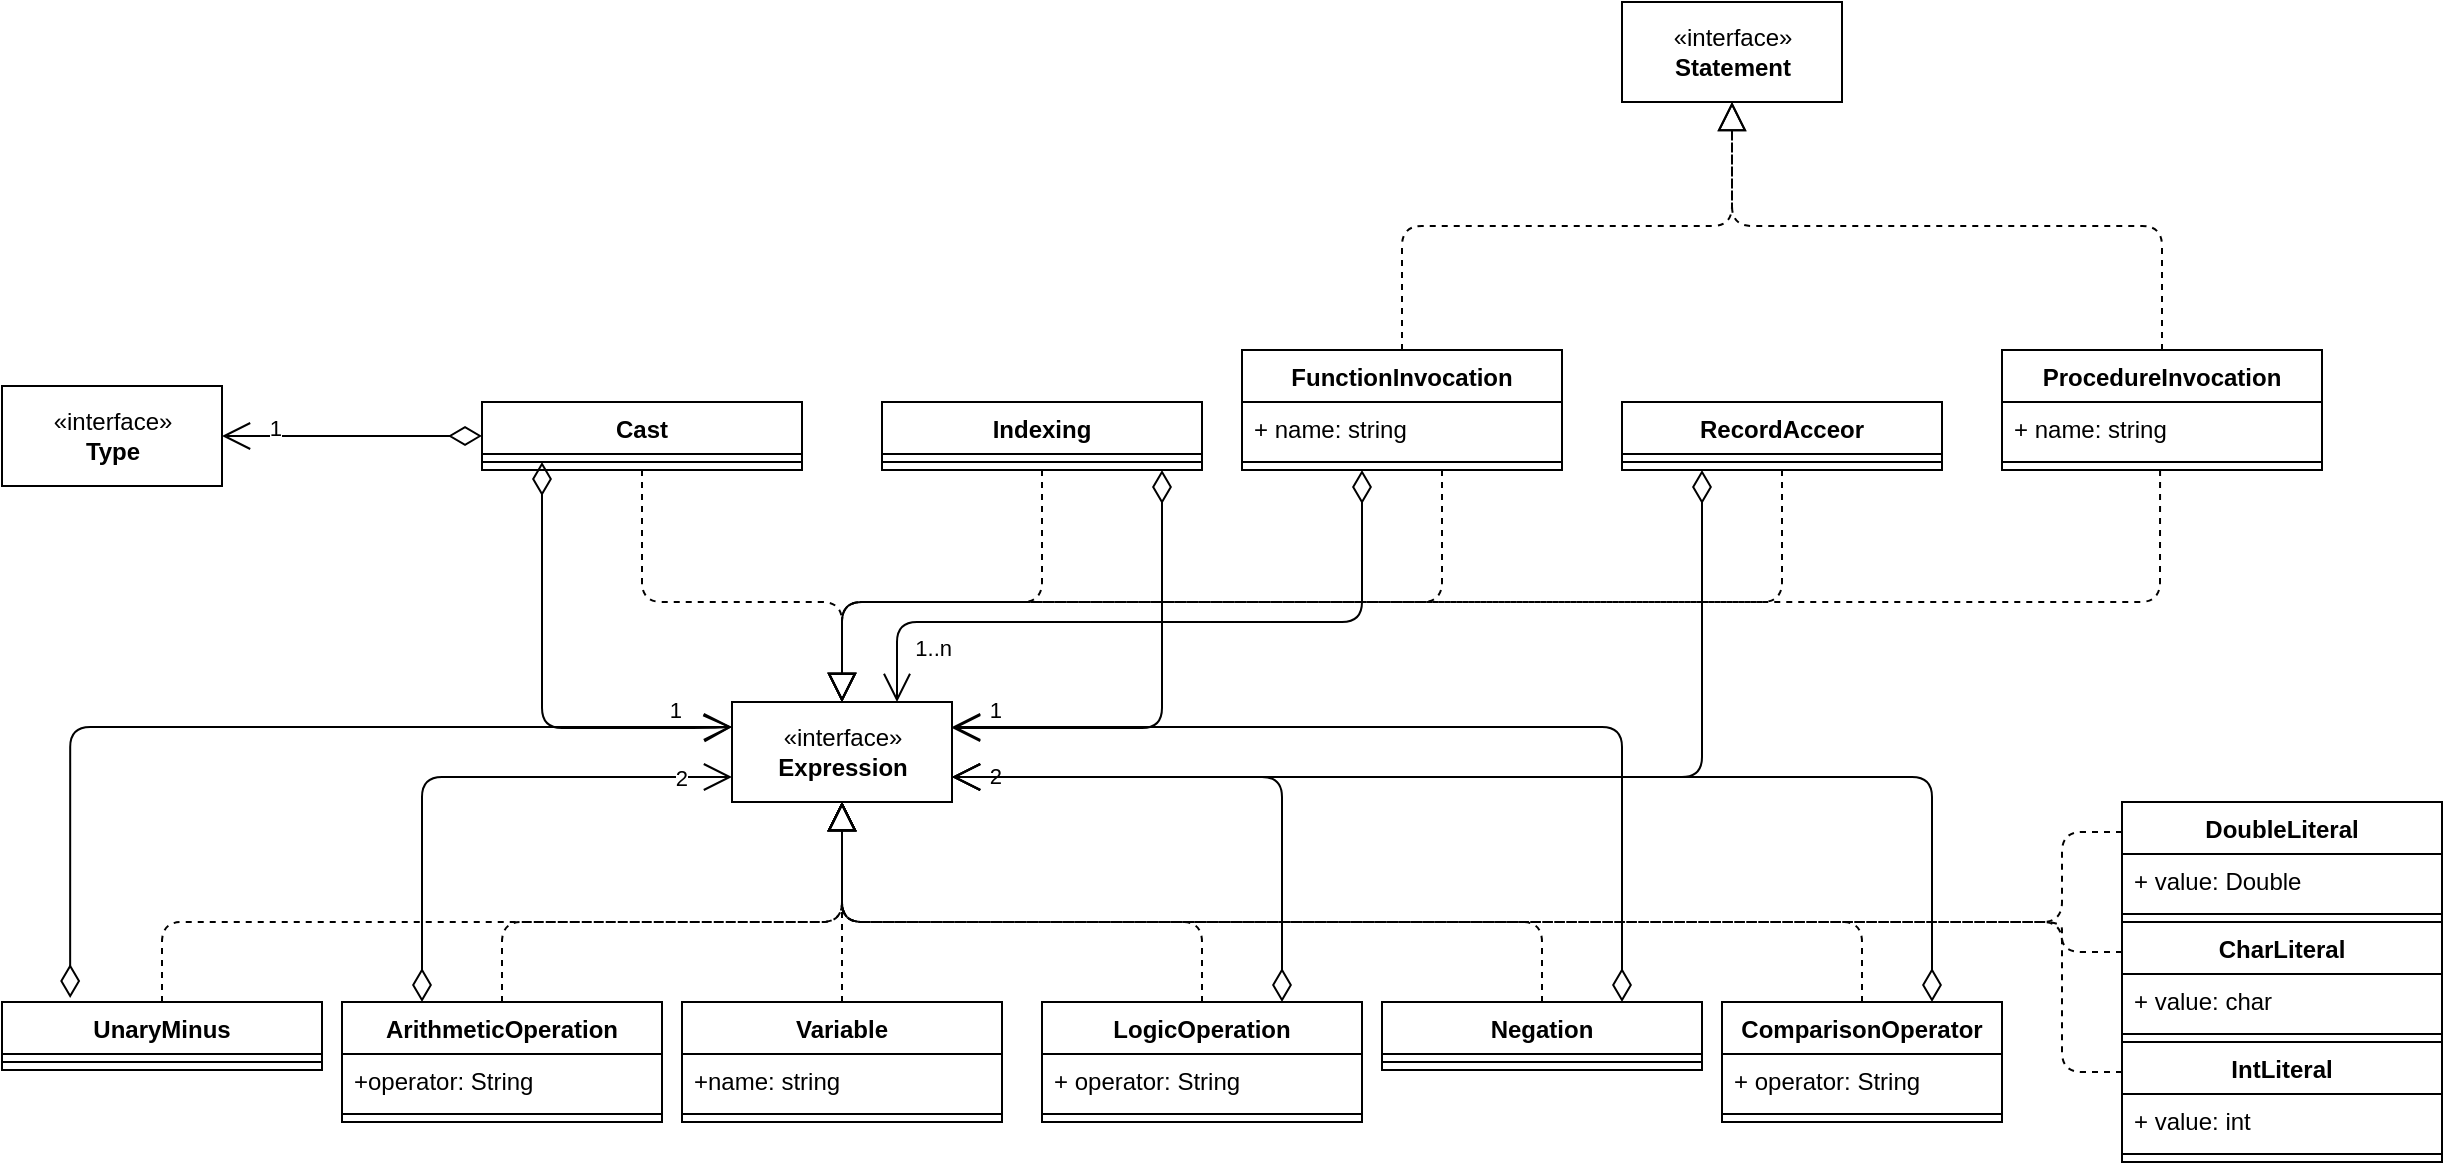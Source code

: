 <mxfile version="16.6.2" type="device"><diagram id="C5RBs43oDa-KdzZeNtuy" name="Page-1"><mxGraphModel dx="1865" dy="1733" grid="1" gridSize="10" guides="1" tooltips="1" connect="1" arrows="1" fold="1" page="1" pageScale="1" pageWidth="827" pageHeight="1169" math="0" shadow="0"><root><mxCell id="WIyWlLk6GJQsqaUBKTNV-0"/><mxCell id="WIyWlLk6GJQsqaUBKTNV-1" parent="WIyWlLk6GJQsqaUBKTNV-0"/><mxCell id="xL1u7Af5h9r503OtZPrn-3" value="Variable" style="swimlane;fontStyle=1;align=center;verticalAlign=top;childLayout=stackLayout;horizontal=1;startSize=26;horizontalStack=0;resizeParent=1;resizeParentMax=0;resizeLast=0;collapsible=1;marginBottom=0;" parent="WIyWlLk6GJQsqaUBKTNV-1" vertex="1"><mxGeometry x="260" y="340" width="160" height="60" as="geometry"/></mxCell><mxCell id="xL1u7Af5h9r503OtZPrn-4" value="+name: string&#xA;" style="text;strokeColor=none;fillColor=none;align=left;verticalAlign=top;spacingLeft=4;spacingRight=4;overflow=hidden;rotatable=0;points=[[0,0.5],[1,0.5]];portConstraint=eastwest;" parent="xL1u7Af5h9r503OtZPrn-3" vertex="1"><mxGeometry y="26" width="160" height="26" as="geometry"/></mxCell><mxCell id="xL1u7Af5h9r503OtZPrn-5" value="" style="line;strokeWidth=1;fillColor=none;align=left;verticalAlign=middle;spacingTop=-1;spacingLeft=3;spacingRight=3;rotatable=0;labelPosition=right;points=[];portConstraint=eastwest;" parent="xL1u7Af5h9r503OtZPrn-3" vertex="1"><mxGeometry y="52" width="160" height="8" as="geometry"/></mxCell><mxCell id="xL1u7Af5h9r503OtZPrn-7" value="IntLiteral" style="swimlane;fontStyle=1;align=center;verticalAlign=top;childLayout=stackLayout;horizontal=1;startSize=26;horizontalStack=0;resizeParent=1;resizeParentMax=0;resizeLast=0;collapsible=1;marginBottom=0;" parent="WIyWlLk6GJQsqaUBKTNV-1" vertex="1"><mxGeometry x="980" y="360" width="160" height="60" as="geometry"/></mxCell><mxCell id="xL1u7Af5h9r503OtZPrn-8" value="+ value: int&#xA;" style="text;strokeColor=none;fillColor=none;align=left;verticalAlign=top;spacingLeft=4;spacingRight=4;overflow=hidden;rotatable=0;points=[[0,0.5],[1,0.5]];portConstraint=eastwest;" parent="xL1u7Af5h9r503OtZPrn-7" vertex="1"><mxGeometry y="26" width="160" height="26" as="geometry"/></mxCell><mxCell id="xL1u7Af5h9r503OtZPrn-9" value="" style="line;strokeWidth=1;fillColor=none;align=left;verticalAlign=middle;spacingTop=-1;spacingLeft=3;spacingRight=3;rotatable=0;labelPosition=right;points=[];portConstraint=eastwest;" parent="xL1u7Af5h9r503OtZPrn-7" vertex="1"><mxGeometry y="52" width="160" height="8" as="geometry"/></mxCell><mxCell id="xL1u7Af5h9r503OtZPrn-11" value="ArithmeticOperation" style="swimlane;fontStyle=1;align=center;verticalAlign=top;childLayout=stackLayout;horizontal=1;startSize=26;horizontalStack=0;resizeParent=1;resizeParentMax=0;resizeLast=0;collapsible=1;marginBottom=0;" parent="WIyWlLk6GJQsqaUBKTNV-1" vertex="1"><mxGeometry x="90" y="340" width="160" height="60" as="geometry"/></mxCell><mxCell id="xL1u7Af5h9r503OtZPrn-12" value="+operator: String" style="text;strokeColor=none;fillColor=none;align=left;verticalAlign=top;spacingLeft=4;spacingRight=4;overflow=hidden;rotatable=0;points=[[0,0.5],[1,0.5]];portConstraint=eastwest;" parent="xL1u7Af5h9r503OtZPrn-11" vertex="1"><mxGeometry y="26" width="160" height="26" as="geometry"/></mxCell><mxCell id="xL1u7Af5h9r503OtZPrn-13" value="" style="line;strokeWidth=1;fillColor=none;align=left;verticalAlign=middle;spacingTop=-1;spacingLeft=3;spacingRight=3;rotatable=0;labelPosition=right;points=[];portConstraint=eastwest;" parent="xL1u7Af5h9r503OtZPrn-11" vertex="1"><mxGeometry y="52" width="160" height="8" as="geometry"/></mxCell><mxCell id="xL1u7Af5h9r503OtZPrn-16" value="«interface»&lt;br&gt;&lt;div&gt;&lt;b&gt;Expression&lt;/b&gt;&lt;/div&gt;" style="html=1;" parent="WIyWlLk6GJQsqaUBKTNV-1" vertex="1"><mxGeometry x="285" y="190" width="110" height="50" as="geometry"/></mxCell><mxCell id="xL1u7Af5h9r503OtZPrn-18" value="" style="endArrow=block;dashed=1;endFill=0;endSize=12;html=1;exitX=0.5;exitY=0;exitDx=0;exitDy=0;rounded=1;" parent="WIyWlLk6GJQsqaUBKTNV-1" source="xL1u7Af5h9r503OtZPrn-11" edge="1"><mxGeometry width="160" relative="1" as="geometry"><mxPoint x="250" y="480" as="sourcePoint"/><mxPoint x="340" y="240" as="targetPoint"/><Array as="points"><mxPoint x="170" y="300"/><mxPoint x="340" y="300"/></Array></mxGeometry></mxCell><mxCell id="xL1u7Af5h9r503OtZPrn-19" value="" style="endArrow=block;dashed=1;endFill=0;endSize=12;html=1;entryX=0.5;entryY=1;entryDx=0;entryDy=0;exitX=0.5;exitY=0;exitDx=0;exitDy=0;rounded=1;" parent="WIyWlLk6GJQsqaUBKTNV-1" source="xL1u7Af5h9r503OtZPrn-3" target="xL1u7Af5h9r503OtZPrn-16" edge="1"><mxGeometry width="160" relative="1" as="geometry"><mxPoint x="260" y="490" as="sourcePoint"/><mxPoint x="340" y="280" as="targetPoint"/></mxGeometry></mxCell><mxCell id="xL1u7Af5h9r503OtZPrn-27" value="UnaryMinus&#xA;" style="swimlane;fontStyle=1;align=center;verticalAlign=top;childLayout=stackLayout;horizontal=1;startSize=26;horizontalStack=0;resizeParent=1;resizeParentMax=0;resizeLast=0;collapsible=1;marginBottom=0;" parent="WIyWlLk6GJQsqaUBKTNV-1" vertex="1"><mxGeometry x="-80" y="340" width="160" height="34" as="geometry"/></mxCell><mxCell id="xL1u7Af5h9r503OtZPrn-29" value="" style="line;strokeWidth=1;fillColor=none;align=left;verticalAlign=middle;spacingTop=-1;spacingLeft=3;spacingRight=3;rotatable=0;labelPosition=right;points=[];portConstraint=eastwest;" parent="xL1u7Af5h9r503OtZPrn-27" vertex="1"><mxGeometry y="26" width="160" height="8" as="geometry"/></mxCell><mxCell id="xL1u7Af5h9r503OtZPrn-33" value="" style="endArrow=open;html=1;endSize=12;startArrow=diamondThin;startSize=14;startFill=0;edgeStyle=orthogonalEdgeStyle;entryX=0;entryY=0.25;entryDx=0;entryDy=0;exitX=0.213;exitY=-0.059;exitDx=0;exitDy=0;exitPerimeter=0;rounded=1;" parent="WIyWlLk6GJQsqaUBKTNV-1" source="xL1u7Af5h9r503OtZPrn-27" target="xL1u7Af5h9r503OtZPrn-16" edge="1"><mxGeometry relative="1" as="geometry"><mxPoint x="140" y="470" as="sourcePoint"/><mxPoint x="300" y="470" as="targetPoint"/><Array as="points"><mxPoint x="-46" y="203"/></Array></mxGeometry></mxCell><mxCell id="xL1u7Af5h9r503OtZPrn-35" value="1" style="edgeLabel;resizable=0;html=1;align=right;verticalAlign=top;" parent="xL1u7Af5h9r503OtZPrn-33" connectable="0" vertex="1"><mxGeometry x="1" relative="1" as="geometry"><mxPoint x="-25" y="-22" as="offset"/></mxGeometry></mxCell><mxCell id="xL1u7Af5h9r503OtZPrn-36" value="" style="endArrow=block;dashed=1;endFill=0;endSize=12;html=1;exitX=0.5;exitY=0;exitDx=0;exitDy=0;rounded=1;" parent="WIyWlLk6GJQsqaUBKTNV-1" source="xL1u7Af5h9r503OtZPrn-27" edge="1"><mxGeometry width="160" relative="1" as="geometry"><mxPoint x="140" y="260" as="sourcePoint"/><mxPoint x="340" y="240" as="targetPoint"/><Array as="points"><mxPoint y="300"/><mxPoint x="340" y="300"/></Array></mxGeometry></mxCell><mxCell id="r8-8H4Z4iRaG8STCAwNs-1" value="" style="endArrow=open;html=1;endSize=12;startArrow=diamondThin;startSize=14;startFill=0;edgeStyle=orthogonalEdgeStyle;entryX=0;entryY=0.75;entryDx=0;entryDy=0;exitX=0.25;exitY=0;exitDx=0;exitDy=0;rounded=1;" parent="WIyWlLk6GJQsqaUBKTNV-1" source="xL1u7Af5h9r503OtZPrn-11" target="xL1u7Af5h9r503OtZPrn-16" edge="1"><mxGeometry relative="1" as="geometry"><mxPoint x="-35.92" y="347.994" as="sourcePoint"/><mxPoint x="295" y="212.5" as="targetPoint"/><Array as="points"><mxPoint x="130" y="228"/></Array></mxGeometry></mxCell><mxCell id="r8-8H4Z4iRaG8STCAwNs-2" value="2" style="edgeLabel;resizable=0;html=1;align=right;verticalAlign=top;" parent="r8-8H4Z4iRaG8STCAwNs-1" connectable="0" vertex="1"><mxGeometry x="1" relative="1" as="geometry"><mxPoint x="-22" y="-13" as="offset"/></mxGeometry></mxCell><mxCell id="r8-8H4Z4iRaG8STCAwNs-3" value="LogicOperation" style="swimlane;fontStyle=1;align=center;verticalAlign=top;childLayout=stackLayout;horizontal=1;startSize=26;horizontalStack=0;resizeParent=1;resizeParentMax=0;resizeLast=0;collapsible=1;marginBottom=0;" parent="WIyWlLk6GJQsqaUBKTNV-1" vertex="1"><mxGeometry x="440" y="340" width="160" height="60" as="geometry"/></mxCell><mxCell id="r8-8H4Z4iRaG8STCAwNs-4" value="+ operator: String" style="text;strokeColor=none;fillColor=none;align=left;verticalAlign=top;spacingLeft=4;spacingRight=4;overflow=hidden;rotatable=0;points=[[0,0.5],[1,0.5]];portConstraint=eastwest;" parent="r8-8H4Z4iRaG8STCAwNs-3" vertex="1"><mxGeometry y="26" width="160" height="26" as="geometry"/></mxCell><mxCell id="r8-8H4Z4iRaG8STCAwNs-5" value="" style="line;strokeWidth=1;fillColor=none;align=left;verticalAlign=middle;spacingTop=-1;spacingLeft=3;spacingRight=3;rotatable=0;labelPosition=right;points=[];portConstraint=eastwest;" parent="r8-8H4Z4iRaG8STCAwNs-3" vertex="1"><mxGeometry y="52" width="160" height="8" as="geometry"/></mxCell><mxCell id="r8-8H4Z4iRaG8STCAwNs-7" value="Negation" style="swimlane;fontStyle=1;align=center;verticalAlign=top;childLayout=stackLayout;horizontal=1;startSize=26;horizontalStack=0;resizeParent=1;resizeParentMax=0;resizeLast=0;collapsible=1;marginBottom=0;" parent="WIyWlLk6GJQsqaUBKTNV-1" vertex="1"><mxGeometry x="610" y="340" width="160" height="34" as="geometry"/></mxCell><mxCell id="r8-8H4Z4iRaG8STCAwNs-9" value="" style="line;strokeWidth=1;fillColor=none;align=left;verticalAlign=middle;spacingTop=-1;spacingLeft=3;spacingRight=3;rotatable=0;labelPosition=right;points=[];portConstraint=eastwest;" parent="r8-8H4Z4iRaG8STCAwNs-7" vertex="1"><mxGeometry y="26" width="160" height="8" as="geometry"/></mxCell><mxCell id="r8-8H4Z4iRaG8STCAwNs-11" value="" style="endArrow=block;dashed=1;endFill=0;endSize=12;html=1;exitX=0.5;exitY=0;exitDx=0;exitDy=0;rounded=1;" parent="WIyWlLk6GJQsqaUBKTNV-1" source="r8-8H4Z4iRaG8STCAwNs-3" edge="1"><mxGeometry width="160" relative="1" as="geometry"><mxPoint x="340" y="330" as="sourcePoint"/><mxPoint x="340" y="240" as="targetPoint"/><Array as="points"><mxPoint x="520" y="300"/><mxPoint x="340" y="300"/></Array></mxGeometry></mxCell><mxCell id="r8-8H4Z4iRaG8STCAwNs-12" value="" style="endArrow=block;dashed=1;endFill=0;endSize=12;html=1;entryX=0.5;entryY=1;entryDx=0;entryDy=0;exitX=0.5;exitY=0;exitDx=0;exitDy=0;rounded=1;" parent="WIyWlLk6GJQsqaUBKTNV-1" source="r8-8H4Z4iRaG8STCAwNs-7" target="xL1u7Af5h9r503OtZPrn-16" edge="1"><mxGeometry width="160" relative="1" as="geometry"><mxPoint x="340" y="330" as="sourcePoint"/><mxPoint x="500" y="330" as="targetPoint"/><Array as="points"><mxPoint x="690" y="300"/><mxPoint x="340" y="300"/></Array></mxGeometry></mxCell><mxCell id="r8-8H4Z4iRaG8STCAwNs-13" value="" style="endArrow=open;html=1;endSize=12;startArrow=diamondThin;startSize=14;startFill=0;edgeStyle=orthogonalEdgeStyle;entryX=1;entryY=0.75;entryDx=0;entryDy=0;exitX=0.75;exitY=0;exitDx=0;exitDy=0;rounded=1;" parent="WIyWlLk6GJQsqaUBKTNV-1" source="r8-8H4Z4iRaG8STCAwNs-3" target="xL1u7Af5h9r503OtZPrn-16" edge="1"><mxGeometry relative="1" as="geometry"><mxPoint x="140" y="350" as="sourcePoint"/><mxPoint x="295" y="237.5" as="targetPoint"/><Array as="points"><mxPoint x="560" y="228"/></Array></mxGeometry></mxCell><mxCell id="r8-8H4Z4iRaG8STCAwNs-14" value="2" style="edgeLabel;resizable=0;html=1;align=right;verticalAlign=top;" parent="r8-8H4Z4iRaG8STCAwNs-13" connectable="0" vertex="1"><mxGeometry x="1" relative="1" as="geometry"><mxPoint x="25" y="-14" as="offset"/></mxGeometry></mxCell><mxCell id="r8-8H4Z4iRaG8STCAwNs-15" value="" style="endArrow=open;html=1;endSize=12;startArrow=diamondThin;startSize=14;startFill=0;edgeStyle=orthogonalEdgeStyle;entryX=1;entryY=0.25;entryDx=0;entryDy=0;exitX=0.75;exitY=0;exitDx=0;exitDy=0;rounded=1;" parent="WIyWlLk6GJQsqaUBKTNV-1" source="r8-8H4Z4iRaG8STCAwNs-7" target="xL1u7Af5h9r503OtZPrn-16" edge="1"><mxGeometry relative="1" as="geometry"><mxPoint x="-35.92" y="347.994" as="sourcePoint"/><mxPoint x="295" y="212.5" as="targetPoint"/><Array as="points"><mxPoint x="730" y="203"/></Array></mxGeometry></mxCell><mxCell id="r8-8H4Z4iRaG8STCAwNs-16" value="1" style="edgeLabel;resizable=0;html=1;align=right;verticalAlign=top;" parent="r8-8H4Z4iRaG8STCAwNs-15" connectable="0" vertex="1"><mxGeometry x="1" relative="1" as="geometry"><mxPoint x="25" y="-22" as="offset"/></mxGeometry></mxCell><mxCell id="oew-_MzWVDVJuDiaFAPV-8" value="Cast" style="swimlane;fontStyle=1;align=center;verticalAlign=top;childLayout=stackLayout;horizontal=1;startSize=26;horizontalStack=0;resizeParent=1;resizeParentMax=0;resizeLast=0;collapsible=1;marginBottom=0;" parent="WIyWlLk6GJQsqaUBKTNV-1" vertex="1"><mxGeometry x="160" y="40" width="160" height="34" as="geometry"/></mxCell><mxCell id="oew-_MzWVDVJuDiaFAPV-10" value="" style="line;strokeWidth=1;fillColor=none;align=left;verticalAlign=middle;spacingTop=-1;spacingLeft=3;spacingRight=3;rotatable=0;labelPosition=right;points=[];portConstraint=eastwest;" parent="oew-_MzWVDVJuDiaFAPV-8" vertex="1"><mxGeometry y="26" width="160" height="8" as="geometry"/></mxCell><mxCell id="oew-_MzWVDVJuDiaFAPV-12" value="Indexing" style="swimlane;fontStyle=1;align=center;verticalAlign=top;childLayout=stackLayout;horizontal=1;startSize=26;horizontalStack=0;resizeParent=1;resizeParentMax=0;resizeLast=0;collapsible=1;marginBottom=0;" parent="WIyWlLk6GJQsqaUBKTNV-1" vertex="1"><mxGeometry x="360" y="40" width="160" height="34" as="geometry"/></mxCell><mxCell id="oew-_MzWVDVJuDiaFAPV-14" value="" style="line;strokeWidth=1;fillColor=none;align=left;verticalAlign=middle;spacingTop=-1;spacingLeft=3;spacingRight=3;rotatable=0;labelPosition=right;points=[];portConstraint=eastwest;" parent="oew-_MzWVDVJuDiaFAPV-12" vertex="1"><mxGeometry y="26" width="160" height="8" as="geometry"/></mxCell><mxCell id="oew-_MzWVDVJuDiaFAPV-16" value="" style="endArrow=block;dashed=1;endFill=0;endSize=12;html=1;rounded=1;entryX=0.5;entryY=0;entryDx=0;entryDy=0;exitX=0.5;exitY=1;exitDx=0;exitDy=0;" parent="WIyWlLk6GJQsqaUBKTNV-1" source="oew-_MzWVDVJuDiaFAPV-8" target="xL1u7Af5h9r503OtZPrn-16" edge="1"><mxGeometry width="160" relative="1" as="geometry"><mxPoint x="340" y="290" as="sourcePoint"/><mxPoint x="500" y="290" as="targetPoint"/><Array as="points"><mxPoint x="240" y="140"/><mxPoint x="340" y="140"/></Array></mxGeometry></mxCell><mxCell id="oew-_MzWVDVJuDiaFAPV-17" value="" style="endArrow=block;dashed=1;endFill=0;endSize=12;html=1;rounded=1;entryX=0.5;entryY=0;entryDx=0;entryDy=0;exitX=0.5;exitY=1;exitDx=0;exitDy=0;" parent="WIyWlLk6GJQsqaUBKTNV-1" source="oew-_MzWVDVJuDiaFAPV-12" target="xL1u7Af5h9r503OtZPrn-16" edge="1"><mxGeometry width="160" relative="1" as="geometry"><mxPoint x="250" y="84" as="sourcePoint"/><mxPoint x="350" y="200" as="targetPoint"/><Array as="points"><mxPoint x="440" y="140"/><mxPoint x="340" y="140"/></Array></mxGeometry></mxCell><mxCell id="oew-_MzWVDVJuDiaFAPV-18" value="" style="endArrow=open;html=1;endSize=12;startArrow=diamondThin;startSize=14;startFill=0;edgeStyle=orthogonalEdgeStyle;rounded=1;entryX=0;entryY=0.25;entryDx=0;entryDy=0;" parent="WIyWlLk6GJQsqaUBKTNV-1" target="xL1u7Af5h9r503OtZPrn-16" edge="1"><mxGeometry relative="1" as="geometry"><mxPoint x="190" y="70" as="sourcePoint"/><mxPoint x="500" y="290" as="targetPoint"/><Array as="points"><mxPoint x="190" y="203"/><mxPoint x="275" y="203"/></Array></mxGeometry></mxCell><mxCell id="Ejt2beET1xlfPk8eXHFG-0" value="«interface»&lt;br&gt;&lt;b&gt;Type&lt;/b&gt;" style="html=1;" parent="WIyWlLk6GJQsqaUBKTNV-1" vertex="1"><mxGeometry x="-80" y="32" width="110" height="50" as="geometry"/></mxCell><mxCell id="Ejt2beET1xlfPk8eXHFG-1" value="" style="endArrow=open;html=1;endSize=12;startArrow=diamondThin;startSize=14;startFill=0;edgeStyle=orthogonalEdgeStyle;rounded=1;entryX=1;entryY=0.5;entryDx=0;entryDy=0;exitX=0;exitY=0.5;exitDx=0;exitDy=0;" parent="WIyWlLk6GJQsqaUBKTNV-1" source="oew-_MzWVDVJuDiaFAPV-8" target="Ejt2beET1xlfPk8eXHFG-0" edge="1"><mxGeometry relative="1" as="geometry"><mxPoint x="470" y="290" as="sourcePoint"/><mxPoint x="630" y="290" as="targetPoint"/><Array as="points"><mxPoint x="140" y="57"/><mxPoint x="140" y="57"/></Array></mxGeometry></mxCell><mxCell id="Ejt2beET1xlfPk8eXHFG-3" value="1" style="edgeLabel;resizable=0;html=1;align=right;verticalAlign=top;" parent="Ejt2beET1xlfPk8eXHFG-1" connectable="0" vertex="1"><mxGeometry x="1" relative="1" as="geometry"><mxPoint x="30" y="-17" as="offset"/></mxGeometry></mxCell><mxCell id="xtFBqtMyr5h_ZtkGj_UC-4" value="" style="endArrow=block;dashed=1;endFill=0;endSize=12;html=1;rounded=1;exitX=0.5;exitY=1;exitDx=0;exitDy=0;" parent="WIyWlLk6GJQsqaUBKTNV-1" edge="1"><mxGeometry width="160" relative="1" as="geometry"><mxPoint x="640" y="74" as="sourcePoint"/><mxPoint x="340" y="190" as="targetPoint"/><Array as="points"><mxPoint x="640" y="140"/><mxPoint x="340" y="140"/></Array></mxGeometry></mxCell><mxCell id="xtFBqtMyr5h_ZtkGj_UC-5" value="" style="endArrow=open;html=1;endSize=12;startArrow=diamondThin;startSize=14;startFill=0;edgeStyle=orthogonalEdgeStyle;rounded=1;entryX=0.75;entryY=0;entryDx=0;entryDy=0;exitX=0.25;exitY=1;exitDx=0;exitDy=0;" parent="WIyWlLk6GJQsqaUBKTNV-1" target="xL1u7Af5h9r503OtZPrn-16" edge="1"><mxGeometry relative="1" as="geometry"><mxPoint x="600" y="74" as="sourcePoint"/><mxPoint x="322.5" y="200" as="targetPoint"/><Array as="points"><mxPoint x="600" y="150"/><mxPoint x="368" y="150"/></Array></mxGeometry></mxCell><mxCell id="xtFBqtMyr5h_ZtkGj_UC-6" value="1..n" style="edgeLabel;resizable=0;html=1;align=right;verticalAlign=top;" parent="xtFBqtMyr5h_ZtkGj_UC-5" connectable="0" vertex="1"><mxGeometry x="1" relative="1" as="geometry"><mxPoint x="28" y="-40" as="offset"/></mxGeometry></mxCell><mxCell id="TEkYNDoxnSlp-H3mgl7C-0" value="RecordAcceor" style="swimlane;fontStyle=1;align=center;verticalAlign=top;childLayout=stackLayout;horizontal=1;startSize=26;horizontalStack=0;resizeParent=1;resizeParentMax=0;resizeLast=0;collapsible=1;marginBottom=0;" parent="WIyWlLk6GJQsqaUBKTNV-1" vertex="1"><mxGeometry x="730" y="40" width="160" height="34" as="geometry"/></mxCell><mxCell id="TEkYNDoxnSlp-H3mgl7C-2" value="" style="line;strokeWidth=1;fillColor=none;align=left;verticalAlign=middle;spacingTop=-1;spacingLeft=3;spacingRight=3;rotatable=0;labelPosition=right;points=[];portConstraint=eastwest;" parent="TEkYNDoxnSlp-H3mgl7C-0" vertex="1"><mxGeometry y="26" width="160" height="8" as="geometry"/></mxCell><mxCell id="TEkYNDoxnSlp-H3mgl7C-4" value="" style="endArrow=open;html=1;endSize=12;startArrow=diamondThin;startSize=14;startFill=0;edgeStyle=orthogonalEdgeStyle;rounded=1;entryX=1;entryY=0.75;entryDx=0;entryDy=0;exitX=0.25;exitY=1;exitDx=0;exitDy=0;" parent="WIyWlLk6GJQsqaUBKTNV-1" source="TEkYNDoxnSlp-H3mgl7C-0" target="xL1u7Af5h9r503OtZPrn-16" edge="1"><mxGeometry relative="1" as="geometry"><mxPoint x="610" y="84" as="sourcePoint"/><mxPoint x="377.5" y="200" as="targetPoint"/><Array as="points"><mxPoint x="770" y="228"/></Array></mxGeometry></mxCell><mxCell id="TEkYNDoxnSlp-H3mgl7C-6" value="" style="endArrow=block;dashed=1;endFill=0;endSize=12;html=1;rounded=1;exitX=0.5;exitY=1;exitDx=0;exitDy=0;" parent="WIyWlLk6GJQsqaUBKTNV-1" source="TEkYNDoxnSlp-H3mgl7C-0" edge="1"><mxGeometry width="160" relative="1" as="geometry"><mxPoint x="650" y="84" as="sourcePoint"/><mxPoint x="340" y="190" as="targetPoint"/><Array as="points"><mxPoint x="810" y="140"/><mxPoint x="340" y="140"/></Array></mxGeometry></mxCell><mxCell id="RX1f9p8_NOGL7EHeb1_R-0" value="ProcedureInvocation" style="swimlane;fontStyle=1;align=center;verticalAlign=top;childLayout=stackLayout;horizontal=1;startSize=26;horizontalStack=0;resizeParent=1;resizeParentMax=0;resizeLast=0;collapsible=1;marginBottom=0;" parent="WIyWlLk6GJQsqaUBKTNV-1" vertex="1"><mxGeometry x="920" y="14" width="160" height="60" as="geometry"/></mxCell><mxCell id="RX1f9p8_NOGL7EHeb1_R-1" value="+ name: string" style="text;strokeColor=none;fillColor=none;align=left;verticalAlign=top;spacingLeft=4;spacingRight=4;overflow=hidden;rotatable=0;points=[[0,0.5],[1,0.5]];portConstraint=eastwest;" parent="RX1f9p8_NOGL7EHeb1_R-0" vertex="1"><mxGeometry y="26" width="160" height="26" as="geometry"/></mxCell><mxCell id="RX1f9p8_NOGL7EHeb1_R-2" value="" style="line;strokeWidth=1;fillColor=none;align=left;verticalAlign=middle;spacingTop=-1;spacingLeft=3;spacingRight=3;rotatable=0;labelPosition=right;points=[];portConstraint=eastwest;" parent="RX1f9p8_NOGL7EHeb1_R-0" vertex="1"><mxGeometry y="52" width="160" height="8" as="geometry"/></mxCell><mxCell id="RX1f9p8_NOGL7EHeb1_R-4" value="FunctionInvocation" style="swimlane;fontStyle=1;align=center;verticalAlign=top;childLayout=stackLayout;horizontal=1;startSize=26;horizontalStack=0;resizeParent=1;resizeParentMax=0;resizeLast=0;collapsible=1;marginBottom=0;" parent="WIyWlLk6GJQsqaUBKTNV-1" vertex="1"><mxGeometry x="540" y="14" width="160" height="60" as="geometry"/></mxCell><mxCell id="RX1f9p8_NOGL7EHeb1_R-5" value="+ name: string" style="text;strokeColor=none;fillColor=none;align=left;verticalAlign=top;spacingLeft=4;spacingRight=4;overflow=hidden;rotatable=0;points=[[0,0.5],[1,0.5]];portConstraint=eastwest;" parent="RX1f9p8_NOGL7EHeb1_R-4" vertex="1"><mxGeometry y="26" width="160" height="26" as="geometry"/></mxCell><mxCell id="RX1f9p8_NOGL7EHeb1_R-6" value="" style="line;strokeWidth=1;fillColor=none;align=left;verticalAlign=middle;spacingTop=-1;spacingLeft=3;spacingRight=3;rotatable=0;labelPosition=right;points=[];portConstraint=eastwest;" parent="RX1f9p8_NOGL7EHeb1_R-4" vertex="1"><mxGeometry y="52" width="160" height="8" as="geometry"/></mxCell><mxCell id="RX1f9p8_NOGL7EHeb1_R-7" value="" style="endArrow=block;dashed=1;endFill=0;endSize=12;html=1;rounded=1;exitX=0.494;exitY=1;exitDx=0;exitDy=0;exitPerimeter=0;entryX=0.5;entryY=0;entryDx=0;entryDy=0;" parent="WIyWlLk6GJQsqaUBKTNV-1" source="RX1f9p8_NOGL7EHeb1_R-2" target="xL1u7Af5h9r503OtZPrn-16" edge="1"><mxGeometry width="160" relative="1" as="geometry"><mxPoint x="820" y="84" as="sourcePoint"/><mxPoint x="350" y="200" as="targetPoint"/><Array as="points"><mxPoint x="999" y="140"/><mxPoint x="340" y="140"/></Array></mxGeometry></mxCell><mxCell id="RX1f9p8_NOGL7EHeb1_R-12" value="«interface»&lt;br&gt;&lt;div&gt;&lt;b&gt;Statement&lt;/b&gt;&lt;/div&gt;" style="html=1;" parent="WIyWlLk6GJQsqaUBKTNV-1" vertex="1"><mxGeometry x="730" y="-160" width="110" height="50" as="geometry"/></mxCell><mxCell id="RX1f9p8_NOGL7EHeb1_R-13" value="" style="endArrow=block;dashed=1;endFill=0;endSize=12;html=1;rounded=1;edgeStyle=orthogonalEdgeStyle;entryX=0.5;entryY=1;entryDx=0;entryDy=0;exitX=0.5;exitY=0;exitDx=0;exitDy=0;" parent="WIyWlLk6GJQsqaUBKTNV-1" source="RX1f9p8_NOGL7EHeb1_R-4" target="RX1f9p8_NOGL7EHeb1_R-12" edge="1"><mxGeometry width="160" relative="1" as="geometry"><mxPoint x="540" y="210" as="sourcePoint"/><mxPoint x="700" y="210" as="targetPoint"/></mxGeometry></mxCell><mxCell id="RX1f9p8_NOGL7EHeb1_R-14" value="" style="endArrow=block;dashed=1;endFill=0;endSize=12;html=1;rounded=1;edgeStyle=orthogonalEdgeStyle;entryX=0.5;entryY=1;entryDx=0;entryDy=0;exitX=0.5;exitY=0;exitDx=0;exitDy=0;" parent="WIyWlLk6GJQsqaUBKTNV-1" source="RX1f9p8_NOGL7EHeb1_R-0" target="RX1f9p8_NOGL7EHeb1_R-12" edge="1"><mxGeometry width="160" relative="1" as="geometry"><mxPoint x="630" y="24" as="sourcePoint"/><mxPoint x="795" y="-100" as="targetPoint"/></mxGeometry></mxCell><mxCell id="RX1f9p8_NOGL7EHeb1_R-15" value="" style="endArrow=open;html=1;endSize=12;startArrow=diamondThin;startSize=14;startFill=0;edgeStyle=orthogonalEdgeStyle;rounded=1;entryX=1;entryY=0.25;entryDx=0;entryDy=0;" parent="WIyWlLk6GJQsqaUBKTNV-1" source="oew-_MzWVDVJuDiaFAPV-12" target="xL1u7Af5h9r503OtZPrn-16" edge="1"><mxGeometry x="-0.375" y="-40" relative="1" as="geometry"><mxPoint x="500" y="80" as="sourcePoint"/><mxPoint x="420" y="215" as="targetPoint"/><Array as="points"><mxPoint x="500" y="203"/><mxPoint x="395" y="203"/></Array><mxPoint as="offset"/></mxGeometry></mxCell><mxCell id="RX1f9p8_NOGL7EHeb1_R-18" value="CharLiteral" style="swimlane;fontStyle=1;align=center;verticalAlign=top;childLayout=stackLayout;horizontal=1;startSize=26;horizontalStack=0;resizeParent=1;resizeParentMax=0;resizeLast=0;collapsible=1;marginBottom=0;" parent="WIyWlLk6GJQsqaUBKTNV-1" vertex="1"><mxGeometry x="980" y="300" width="160" height="60" as="geometry"/></mxCell><mxCell id="RX1f9p8_NOGL7EHeb1_R-19" value="+ value: char" style="text;strokeColor=none;fillColor=none;align=left;verticalAlign=top;spacingLeft=4;spacingRight=4;overflow=hidden;rotatable=0;points=[[0,0.5],[1,0.5]];portConstraint=eastwest;" parent="RX1f9p8_NOGL7EHeb1_R-18" vertex="1"><mxGeometry y="26" width="160" height="26" as="geometry"/></mxCell><mxCell id="RX1f9p8_NOGL7EHeb1_R-20" value="" style="line;strokeWidth=1;fillColor=none;align=left;verticalAlign=middle;spacingTop=-1;spacingLeft=3;spacingRight=3;rotatable=0;labelPosition=right;points=[];portConstraint=eastwest;" parent="RX1f9p8_NOGL7EHeb1_R-18" vertex="1"><mxGeometry y="52" width="160" height="8" as="geometry"/></mxCell><mxCell id="RX1f9p8_NOGL7EHeb1_R-22" value="DoubleLiteral" style="swimlane;fontStyle=1;align=center;verticalAlign=top;childLayout=stackLayout;horizontal=1;startSize=26;horizontalStack=0;resizeParent=1;resizeParentMax=0;resizeLast=0;collapsible=1;marginBottom=0;" parent="WIyWlLk6GJQsqaUBKTNV-1" vertex="1"><mxGeometry x="980" y="240" width="160" height="60" as="geometry"/></mxCell><mxCell id="RX1f9p8_NOGL7EHeb1_R-23" value="+ value: Double" style="text;strokeColor=none;fillColor=none;align=left;verticalAlign=top;spacingLeft=4;spacingRight=4;overflow=hidden;rotatable=0;points=[[0,0.5],[1,0.5]];portConstraint=eastwest;" parent="RX1f9p8_NOGL7EHeb1_R-22" vertex="1"><mxGeometry y="26" width="160" height="26" as="geometry"/></mxCell><mxCell id="RX1f9p8_NOGL7EHeb1_R-24" value="" style="line;strokeWidth=1;fillColor=none;align=left;verticalAlign=middle;spacingTop=-1;spacingLeft=3;spacingRight=3;rotatable=0;labelPosition=right;points=[];portConstraint=eastwest;" parent="RX1f9p8_NOGL7EHeb1_R-22" vertex="1"><mxGeometry y="52" width="160" height="8" as="geometry"/></mxCell><mxCell id="RX1f9p8_NOGL7EHeb1_R-26" value="" style="endArrow=block;dashed=1;endFill=0;endSize=12;html=1;rounded=1;edgeStyle=orthogonalEdgeStyle;entryX=0.5;entryY=1;entryDx=0;entryDy=0;exitX=0;exitY=0.25;exitDx=0;exitDy=0;" parent="WIyWlLk6GJQsqaUBKTNV-1" source="xL1u7Af5h9r503OtZPrn-7" target="xL1u7Af5h9r503OtZPrn-16" edge="1"><mxGeometry width="160" relative="1" as="geometry"><mxPoint x="480" y="170" as="sourcePoint"/><mxPoint x="640" y="170" as="targetPoint"/><Array as="points"><mxPoint x="950" y="375"/><mxPoint x="950" y="300"/><mxPoint x="340" y="300"/></Array></mxGeometry></mxCell><mxCell id="RX1f9p8_NOGL7EHeb1_R-27" value="" style="endArrow=block;dashed=1;endFill=0;endSize=12;html=1;rounded=1;edgeStyle=orthogonalEdgeStyle;entryX=0.5;entryY=1;entryDx=0;entryDy=0;exitX=0;exitY=0.25;exitDx=0;exitDy=0;" parent="WIyWlLk6GJQsqaUBKTNV-1" source="RX1f9p8_NOGL7EHeb1_R-18" target="xL1u7Af5h9r503OtZPrn-16" edge="1"><mxGeometry width="160" relative="1" as="geometry"><mxPoint x="480" y="170" as="sourcePoint"/><mxPoint x="640" y="170" as="targetPoint"/><Array as="points"><mxPoint x="950" y="315"/><mxPoint x="950" y="300"/><mxPoint x="340" y="300"/></Array></mxGeometry></mxCell><mxCell id="RX1f9p8_NOGL7EHeb1_R-28" value="" style="endArrow=block;dashed=1;endFill=0;endSize=12;html=1;rounded=1;edgeStyle=orthogonalEdgeStyle;entryX=0.5;entryY=1;entryDx=0;entryDy=0;exitX=0;exitY=0.25;exitDx=0;exitDy=0;" parent="WIyWlLk6GJQsqaUBKTNV-1" source="RX1f9p8_NOGL7EHeb1_R-22" target="xL1u7Af5h9r503OtZPrn-16" edge="1"><mxGeometry width="160" relative="1" as="geometry"><mxPoint x="480" y="170" as="sourcePoint"/><mxPoint x="640" y="170" as="targetPoint"/><Array as="points"><mxPoint x="950" y="255"/><mxPoint x="950" y="300"/><mxPoint x="340" y="300"/></Array></mxGeometry></mxCell><mxCell id="8pQdsqw75MVijsIV-PSG-0" value="ComparisonOperator" style="swimlane;fontStyle=1;align=center;verticalAlign=top;childLayout=stackLayout;horizontal=1;startSize=26;horizontalStack=0;resizeParent=1;resizeParentMax=0;resizeLast=0;collapsible=1;marginBottom=0;" vertex="1" parent="WIyWlLk6GJQsqaUBKTNV-1"><mxGeometry x="780" y="340" width="140" height="60" as="geometry"/></mxCell><mxCell id="8pQdsqw75MVijsIV-PSG-1" value="+ operator: String" style="text;strokeColor=none;fillColor=none;align=left;verticalAlign=top;spacingLeft=4;spacingRight=4;overflow=hidden;rotatable=0;points=[[0,0.5],[1,0.5]];portConstraint=eastwest;" vertex="1" parent="8pQdsqw75MVijsIV-PSG-0"><mxGeometry y="26" width="140" height="26" as="geometry"/></mxCell><mxCell id="8pQdsqw75MVijsIV-PSG-2" value="" style="line;strokeWidth=1;fillColor=none;align=left;verticalAlign=middle;spacingTop=-1;spacingLeft=3;spacingRight=3;rotatable=0;labelPosition=right;points=[];portConstraint=eastwest;" vertex="1" parent="8pQdsqw75MVijsIV-PSG-0"><mxGeometry y="52" width="140" height="8" as="geometry"/></mxCell><mxCell id="8pQdsqw75MVijsIV-PSG-4" value="" style="endArrow=block;dashed=1;endFill=0;endSize=12;html=1;rounded=1;entryX=0.5;entryY=1;entryDx=0;entryDy=0;exitX=0.5;exitY=0;exitDx=0;exitDy=0;" edge="1" parent="WIyWlLk6GJQsqaUBKTNV-1" source="8pQdsqw75MVijsIV-PSG-0" target="xL1u7Af5h9r503OtZPrn-16"><mxGeometry width="160" relative="1" as="geometry"><mxPoint x="540" y="250" as="sourcePoint"/><mxPoint x="700" y="250" as="targetPoint"/><Array as="points"><mxPoint x="850" y="300"/><mxPoint x="340" y="300"/></Array></mxGeometry></mxCell><mxCell id="8pQdsqw75MVijsIV-PSG-5" value="&lt;div&gt;&lt;br&gt;&lt;/div&gt;&lt;div&gt;&lt;br&gt;&lt;/div&gt;" style="endArrow=open;html=1;endSize=12;startArrow=diamondThin;startSize=14;startFill=0;edgeStyle=orthogonalEdgeStyle;rounded=1;entryX=1;entryY=0.75;entryDx=0;entryDy=0;exitX=0.75;exitY=0;exitDx=0;exitDy=0;" edge="1" parent="WIyWlLk6GJQsqaUBKTNV-1" source="8pQdsqw75MVijsIV-PSG-0" target="xL1u7Af5h9r503OtZPrn-16"><mxGeometry relative="1" as="geometry"><mxPoint x="540" y="250" as="sourcePoint"/><mxPoint x="700" y="250" as="targetPoint"/></mxGeometry></mxCell></root></mxGraphModel></diagram></mxfile>